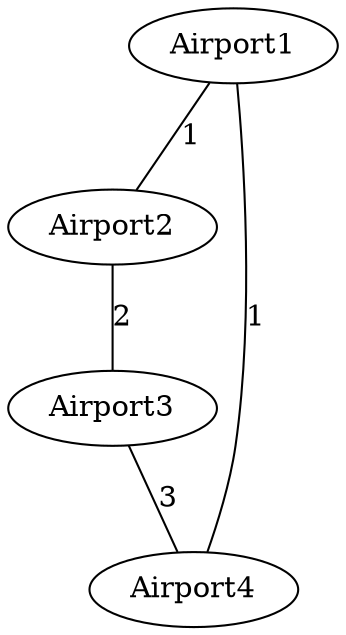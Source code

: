 graph DWTest2 {

	airport1 -- airport2 [label="1" distance=1];
	airport2 -- airport3 [label="2" distance=1];
	airport3 -- airport4 [label="3" distance=1];
	airport1 -- airport4 [label="1" distance=2];

        airport1 [label=Airport1 size=400 abbreviation="a1"]
	airport2 [label=Airport2 size=500 abbreviation="a2"]
	airport3 [label=Airport3 size=200 abbreviation="a3"]
	airport4 [label=Airport4 size=100 abbreviation="a4"]

}
